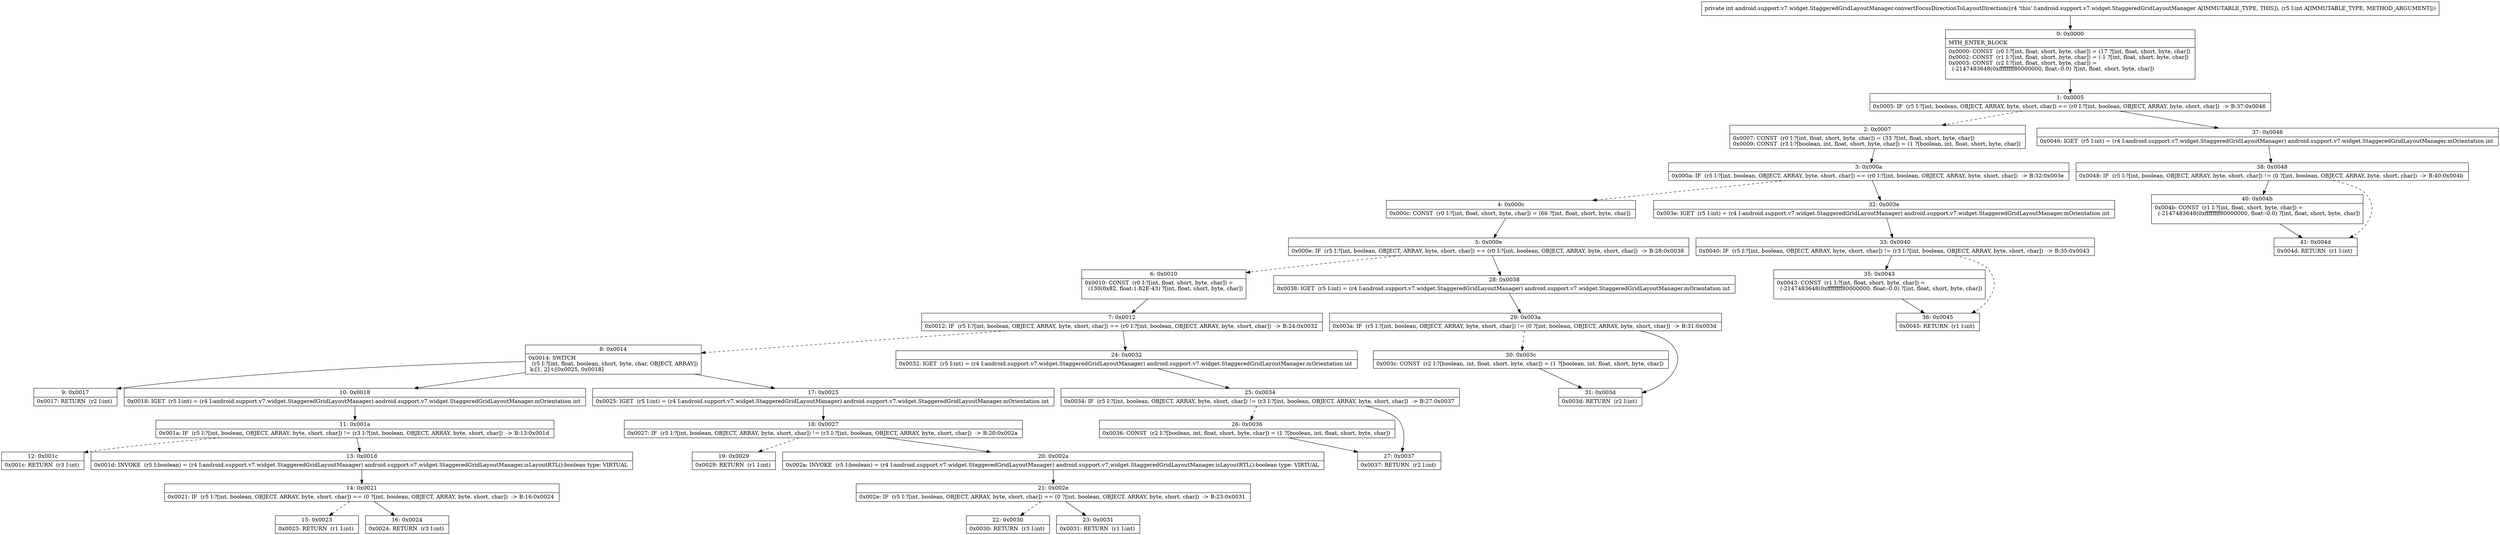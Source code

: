 digraph "CFG forandroid.support.v7.widget.StaggeredGridLayoutManager.convertFocusDirectionToLayoutDirection(I)I" {
Node_0 [shape=record,label="{0\:\ 0x0000|MTH_ENTER_BLOCK\l|0x0000: CONST  (r0 I:?[int, float, short, byte, char]) = (17 ?[int, float, short, byte, char]) \l0x0002: CONST  (r1 I:?[int, float, short, byte, char]) = (\-1 ?[int, float, short, byte, char]) \l0x0003: CONST  (r2 I:?[int, float, short, byte, char]) = \l  (\-2147483648(0xffffffff80000000, float:\-0.0) ?[int, float, short, byte, char])\l \l}"];
Node_1 [shape=record,label="{1\:\ 0x0005|0x0005: IF  (r5 I:?[int, boolean, OBJECT, ARRAY, byte, short, char]) == (r0 I:?[int, boolean, OBJECT, ARRAY, byte, short, char])  \-\> B:37:0x0046 \l}"];
Node_2 [shape=record,label="{2\:\ 0x0007|0x0007: CONST  (r0 I:?[int, float, short, byte, char]) = (33 ?[int, float, short, byte, char]) \l0x0009: CONST  (r3 I:?[boolean, int, float, short, byte, char]) = (1 ?[boolean, int, float, short, byte, char]) \l}"];
Node_3 [shape=record,label="{3\:\ 0x000a|0x000a: IF  (r5 I:?[int, boolean, OBJECT, ARRAY, byte, short, char]) == (r0 I:?[int, boolean, OBJECT, ARRAY, byte, short, char])  \-\> B:32:0x003e \l}"];
Node_4 [shape=record,label="{4\:\ 0x000c|0x000c: CONST  (r0 I:?[int, float, short, byte, char]) = (66 ?[int, float, short, byte, char]) \l}"];
Node_5 [shape=record,label="{5\:\ 0x000e|0x000e: IF  (r5 I:?[int, boolean, OBJECT, ARRAY, byte, short, char]) == (r0 I:?[int, boolean, OBJECT, ARRAY, byte, short, char])  \-\> B:28:0x0038 \l}"];
Node_6 [shape=record,label="{6\:\ 0x0010|0x0010: CONST  (r0 I:?[int, float, short, byte, char]) = \l  (130(0x82, float:1.82E\-43) ?[int, float, short, byte, char])\l \l}"];
Node_7 [shape=record,label="{7\:\ 0x0012|0x0012: IF  (r5 I:?[int, boolean, OBJECT, ARRAY, byte, short, char]) == (r0 I:?[int, boolean, OBJECT, ARRAY, byte, short, char])  \-\> B:24:0x0032 \l}"];
Node_8 [shape=record,label="{8\:\ 0x0014|0x0014: SWITCH  \l  (r5 I:?[int, float, boolean, short, byte, char, OBJECT, ARRAY])\l k:[1, 2] t:[0x0025, 0x0018] \l}"];
Node_9 [shape=record,label="{9\:\ 0x0017|0x0017: RETURN  (r2 I:int) \l}"];
Node_10 [shape=record,label="{10\:\ 0x0018|0x0018: IGET  (r5 I:int) = (r4 I:android.support.v7.widget.StaggeredGridLayoutManager) android.support.v7.widget.StaggeredGridLayoutManager.mOrientation int \l}"];
Node_11 [shape=record,label="{11\:\ 0x001a|0x001a: IF  (r5 I:?[int, boolean, OBJECT, ARRAY, byte, short, char]) != (r3 I:?[int, boolean, OBJECT, ARRAY, byte, short, char])  \-\> B:13:0x001d \l}"];
Node_12 [shape=record,label="{12\:\ 0x001c|0x001c: RETURN  (r3 I:int) \l}"];
Node_13 [shape=record,label="{13\:\ 0x001d|0x001d: INVOKE  (r5 I:boolean) = (r4 I:android.support.v7.widget.StaggeredGridLayoutManager) android.support.v7.widget.StaggeredGridLayoutManager.isLayoutRTL():boolean type: VIRTUAL \l}"];
Node_14 [shape=record,label="{14\:\ 0x0021|0x0021: IF  (r5 I:?[int, boolean, OBJECT, ARRAY, byte, short, char]) == (0 ?[int, boolean, OBJECT, ARRAY, byte, short, char])  \-\> B:16:0x0024 \l}"];
Node_15 [shape=record,label="{15\:\ 0x0023|0x0023: RETURN  (r1 I:int) \l}"];
Node_16 [shape=record,label="{16\:\ 0x0024|0x0024: RETURN  (r3 I:int) \l}"];
Node_17 [shape=record,label="{17\:\ 0x0025|0x0025: IGET  (r5 I:int) = (r4 I:android.support.v7.widget.StaggeredGridLayoutManager) android.support.v7.widget.StaggeredGridLayoutManager.mOrientation int \l}"];
Node_18 [shape=record,label="{18\:\ 0x0027|0x0027: IF  (r5 I:?[int, boolean, OBJECT, ARRAY, byte, short, char]) != (r3 I:?[int, boolean, OBJECT, ARRAY, byte, short, char])  \-\> B:20:0x002a \l}"];
Node_19 [shape=record,label="{19\:\ 0x0029|0x0029: RETURN  (r1 I:int) \l}"];
Node_20 [shape=record,label="{20\:\ 0x002a|0x002a: INVOKE  (r5 I:boolean) = (r4 I:android.support.v7.widget.StaggeredGridLayoutManager) android.support.v7.widget.StaggeredGridLayoutManager.isLayoutRTL():boolean type: VIRTUAL \l}"];
Node_21 [shape=record,label="{21\:\ 0x002e|0x002e: IF  (r5 I:?[int, boolean, OBJECT, ARRAY, byte, short, char]) == (0 ?[int, boolean, OBJECT, ARRAY, byte, short, char])  \-\> B:23:0x0031 \l}"];
Node_22 [shape=record,label="{22\:\ 0x0030|0x0030: RETURN  (r3 I:int) \l}"];
Node_23 [shape=record,label="{23\:\ 0x0031|0x0031: RETURN  (r1 I:int) \l}"];
Node_24 [shape=record,label="{24\:\ 0x0032|0x0032: IGET  (r5 I:int) = (r4 I:android.support.v7.widget.StaggeredGridLayoutManager) android.support.v7.widget.StaggeredGridLayoutManager.mOrientation int \l}"];
Node_25 [shape=record,label="{25\:\ 0x0034|0x0034: IF  (r5 I:?[int, boolean, OBJECT, ARRAY, byte, short, char]) != (r3 I:?[int, boolean, OBJECT, ARRAY, byte, short, char])  \-\> B:27:0x0037 \l}"];
Node_26 [shape=record,label="{26\:\ 0x0036|0x0036: CONST  (r2 I:?[boolean, int, float, short, byte, char]) = (1 ?[boolean, int, float, short, byte, char]) \l}"];
Node_27 [shape=record,label="{27\:\ 0x0037|0x0037: RETURN  (r2 I:int) \l}"];
Node_28 [shape=record,label="{28\:\ 0x0038|0x0038: IGET  (r5 I:int) = (r4 I:android.support.v7.widget.StaggeredGridLayoutManager) android.support.v7.widget.StaggeredGridLayoutManager.mOrientation int \l}"];
Node_29 [shape=record,label="{29\:\ 0x003a|0x003a: IF  (r5 I:?[int, boolean, OBJECT, ARRAY, byte, short, char]) != (0 ?[int, boolean, OBJECT, ARRAY, byte, short, char])  \-\> B:31:0x003d \l}"];
Node_30 [shape=record,label="{30\:\ 0x003c|0x003c: CONST  (r2 I:?[boolean, int, float, short, byte, char]) = (1 ?[boolean, int, float, short, byte, char]) \l}"];
Node_31 [shape=record,label="{31\:\ 0x003d|0x003d: RETURN  (r2 I:int) \l}"];
Node_32 [shape=record,label="{32\:\ 0x003e|0x003e: IGET  (r5 I:int) = (r4 I:android.support.v7.widget.StaggeredGridLayoutManager) android.support.v7.widget.StaggeredGridLayoutManager.mOrientation int \l}"];
Node_33 [shape=record,label="{33\:\ 0x0040|0x0040: IF  (r5 I:?[int, boolean, OBJECT, ARRAY, byte, short, char]) != (r3 I:?[int, boolean, OBJECT, ARRAY, byte, short, char])  \-\> B:35:0x0043 \l}"];
Node_35 [shape=record,label="{35\:\ 0x0043|0x0043: CONST  (r1 I:?[int, float, short, byte, char]) = \l  (\-2147483648(0xffffffff80000000, float:\-0.0) ?[int, float, short, byte, char])\l \l}"];
Node_36 [shape=record,label="{36\:\ 0x0045|0x0045: RETURN  (r1 I:int) \l}"];
Node_37 [shape=record,label="{37\:\ 0x0046|0x0046: IGET  (r5 I:int) = (r4 I:android.support.v7.widget.StaggeredGridLayoutManager) android.support.v7.widget.StaggeredGridLayoutManager.mOrientation int \l}"];
Node_38 [shape=record,label="{38\:\ 0x0048|0x0048: IF  (r5 I:?[int, boolean, OBJECT, ARRAY, byte, short, char]) != (0 ?[int, boolean, OBJECT, ARRAY, byte, short, char])  \-\> B:40:0x004b \l}"];
Node_40 [shape=record,label="{40\:\ 0x004b|0x004b: CONST  (r1 I:?[int, float, short, byte, char]) = \l  (\-2147483648(0xffffffff80000000, float:\-0.0) ?[int, float, short, byte, char])\l \l}"];
Node_41 [shape=record,label="{41\:\ 0x004d|0x004d: RETURN  (r1 I:int) \l}"];
MethodNode[shape=record,label="{private int android.support.v7.widget.StaggeredGridLayoutManager.convertFocusDirectionToLayoutDirection((r4 'this' I:android.support.v7.widget.StaggeredGridLayoutManager A[IMMUTABLE_TYPE, THIS]), (r5 I:int A[IMMUTABLE_TYPE, METHOD_ARGUMENT])) }"];
MethodNode -> Node_0;
Node_0 -> Node_1;
Node_1 -> Node_2[style=dashed];
Node_1 -> Node_37;
Node_2 -> Node_3;
Node_3 -> Node_4[style=dashed];
Node_3 -> Node_32;
Node_4 -> Node_5;
Node_5 -> Node_6[style=dashed];
Node_5 -> Node_28;
Node_6 -> Node_7;
Node_7 -> Node_8[style=dashed];
Node_7 -> Node_24;
Node_8 -> Node_9;
Node_8 -> Node_10;
Node_8 -> Node_17;
Node_10 -> Node_11;
Node_11 -> Node_12[style=dashed];
Node_11 -> Node_13;
Node_13 -> Node_14;
Node_14 -> Node_15[style=dashed];
Node_14 -> Node_16;
Node_17 -> Node_18;
Node_18 -> Node_19[style=dashed];
Node_18 -> Node_20;
Node_20 -> Node_21;
Node_21 -> Node_22[style=dashed];
Node_21 -> Node_23;
Node_24 -> Node_25;
Node_25 -> Node_26[style=dashed];
Node_25 -> Node_27;
Node_26 -> Node_27;
Node_28 -> Node_29;
Node_29 -> Node_30[style=dashed];
Node_29 -> Node_31;
Node_30 -> Node_31;
Node_32 -> Node_33;
Node_33 -> Node_35;
Node_33 -> Node_36[style=dashed];
Node_35 -> Node_36;
Node_37 -> Node_38;
Node_38 -> Node_40;
Node_38 -> Node_41[style=dashed];
Node_40 -> Node_41;
}


